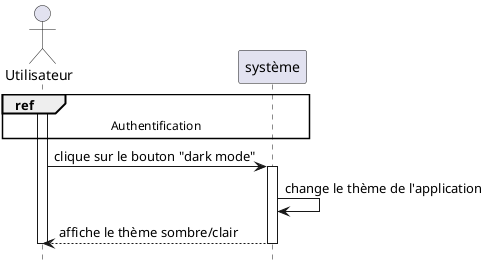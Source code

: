 @startuml preferance_affichage

hide footbox


actor "Utilisateur" as user
participant "système" as system
ref over user, system : Authentification

activate user
user -> system : clique sur le bouton "dark mode"
activate system
system -> system : change le thème de l'application
system --> user : affiche le thème sombre/clair

deactivate system
deactivate user

